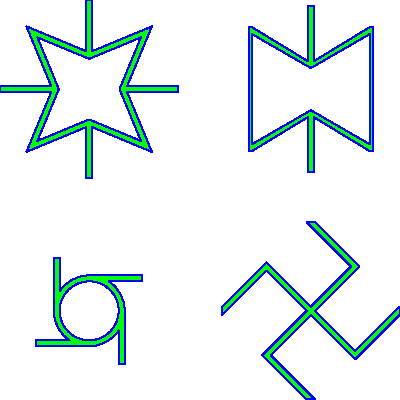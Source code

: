 size(200.0, 200.0);
// 
// Preliminaries
real t=2.0;
real sep=50.0, L=30.0*t;
pair O = (0.0, 0.0);
pair O_atc = O + (0.0, 0.0);
pair O_mrb = O + (1.5*sep, 0.0);
pair O_rnt = O + (1.5*sep, 1.5*sep);
pair O_str = O + (0.0, 1.5*sep);
pen material_color = green; // gray(0.8);
pen border_pen = blue+linewidth(0.5);
//
//
void make_rotational_pattern(path unq_path, int num, pair org, pen fill_color=grey, pen border_color=black){
	path[] hands={unq_path};
	for (int hand_num = 0; hand_num < num; ++hand_num) {hands.push(rotate((360/num)*hand_num, org)*unq_path);}
	filldraw(buildcycle(... hands), fill_color, border_color);  
}
//
//
void make_full_configuration(path unit_path, pair o, pair x, pair y,  pen fill_color=grey, pen border_color=black){
  	path p1 = unit_path -- reverse(reflect(o, y)*unit_path);
    path p2 = p1 -- reverse(reflect(o, x)*p1)--cycle;     
	filldraw(p2, fill_color, border_color);
}
//
// Anti-Tetrchiral Auxetic
real r = 5.0*t, l = L*0.3;
real k = sqrt(t^2 + (2.0*r*t));
pair P1 = (0.0, r+t), P2 = (l, r+t), P3 = (l, r), P4 = (k, r), P5 = (r+t, 0.0);
path a_hand = shift(O_atc)*(arc(O, P5, P4, direction=CCW)--P3--P2--P1);
//draw(a_hand--rotate(90)*a_hand--rotate(180)*a_hand--rotate(270)*a_hand);
make_rotational_pattern(a_hand, 4, O_atc, material_color, border_pen);
filldraw(circle(O_atc, r), white, border_pen);

//
// Missing Rib Auxetic
real h = t/sqrt(2);
pair P1=(h, 0.0), P2=((L/4) + h, L/4), P3=(h, L/2);
pair P4=(-h, L/2), P5=((L/4) - h, L/4), P6=(0.0, h);
path a_hand = shift(O_mrb) * (P1--P2--P3--P4--P5--P6);
make_rotational_pattern(a_hand, 4, O_mrb, material_color, border_pen);                                                            
//
// Re-entrant Auxetic
real tht=pi/3;
real h1 = L*0.35, h2 = t/2, h3 = t/sin(tht), cot_tht = cos(tht)/sin(tht);
real k = h1 - h3 - ((h1-h2)*(cot_tht));
pair P1 = (h1, 0.0), P2 = (h1, h1), P3 = (h1-h2, h1);
pair P4 = (h2, k+h3), P5 = (h2, k+h1), P6 = (0.0, k+h1);
pair Q1 = (h1-h2, 0.0), Q2 = (h1-h2, h1-h3), Q3 = (0.0, k);
path a_hand_outer_loop = shift(O_rnt) * (P1 -- P2--P3--P4--P5--P6);
path a_hand_inner_loop = shift(O_rnt) * (Q1 -- Q2--Q3);
make_full_configuration(a_hand_outer_loop, O_rnt, O_rnt+P1, O_rnt+P6, material_color, border_pen);
make_full_configuration(a_hand_inner_loop, O_rnt, O_rnt+P1, O_rnt+P6, white, border_pen);
//
// Star shaped Auxetic
real r = 0.5*L;
real tht = pi/4;
real beta = (0.75*pi) - (0.5*tht);
real h1 = (1/sin(beta)) * ((r*sin(tht/2)) - t);
real k1 = t/sin(0.5*tht);
real l1 = t/sin(beta) + (0.5 * (t/tan(pi-beta)));
pair P1 = O_str + (h1, 0.0), P2 = O_str + (L/2, 0.0), P3 = O_str + (L/2, t/2);
pair P4 = O_str + (h1+l1, t/2), P5 = O_str + (r*cos(pi/4), r*sin(pi/4)), P6 = O_str + (t/2, h1+l1);
pair P7 = O_str + (t/2, L/2), P8=O_str + (0.0, L/2), P9 = O_str + (0.0, h1);
pair P10 = O_str + ((r-k1)*cos(pi/4), (r-k1)*sin(pi/4));
make_rotational_pattern(P2--P3--P4--P5--P6--P7--P8, 4, O_str, material_color, border_pen);
make_rotational_pattern(P1 -- P10 -- P9, 4, O_str, white, border_pen);